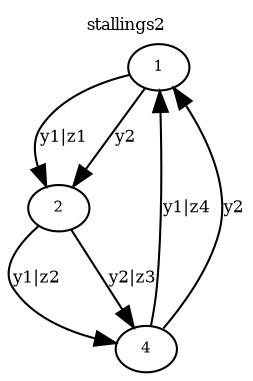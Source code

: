 digraph stallings2 {
"H2v1" [label="1",fontsize=7,width=.01,height=.01];
"H2v1" -> "H2v2" [label="y1|z1",fontsize=8];
"H2v1" -> "H2v2" [label="y2",fontsize=8];
"H2v2" [label="2",fontsize=7,width=.01,height=.01];
"H2v2" -> "H2v4" [label="y1|z2",fontsize=8];
"H2v2" -> "H2v4" [label="y2|z3",fontsize=8];
"H2v4" [label="4",fontsize=7,width=.01,height=.01];
"H2v4" -> "H2v1" [label="y1|z4",fontsize=8];
"H2v4" -> "H2v1" [label="y2",fontsize=8];labelloc="t";fontsize=8;label= "stallings2" ;}